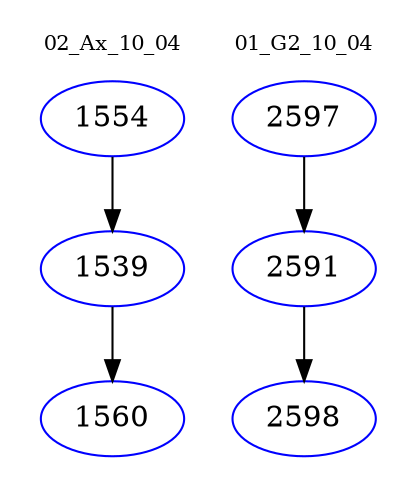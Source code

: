 digraph{
subgraph cluster_0 {
color = white
label = "02_Ax_10_04";
fontsize=10;
T0_1554 [label="1554", color="blue"]
T0_1554 -> T0_1539 [color="black"]
T0_1539 [label="1539", color="blue"]
T0_1539 -> T0_1560 [color="black"]
T0_1560 [label="1560", color="blue"]
}
subgraph cluster_1 {
color = white
label = "01_G2_10_04";
fontsize=10;
T1_2597 [label="2597", color="blue"]
T1_2597 -> T1_2591 [color="black"]
T1_2591 [label="2591", color="blue"]
T1_2591 -> T1_2598 [color="black"]
T1_2598 [label="2598", color="blue"]
}
}
